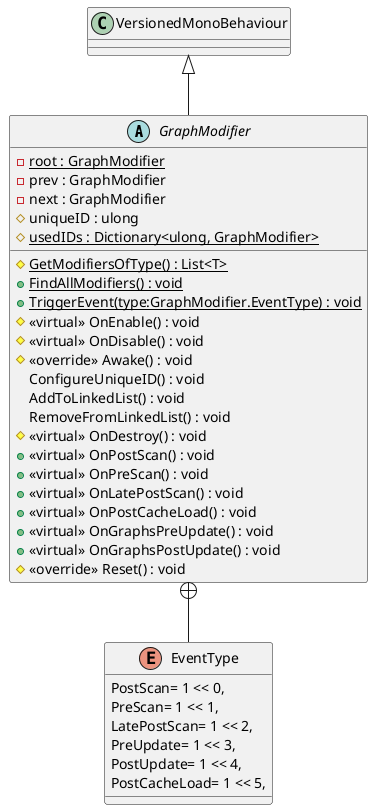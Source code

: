 @startuml
abstract class GraphModifier {
    - {static} root : GraphModifier
    - prev : GraphModifier
    - next : GraphModifier
    # uniqueID : ulong
    # {static} usedIDs : Dictionary<ulong, GraphModifier>
    # {static} GetModifiersOfType() : List<T>
    + {static} FindAllModifiers() : void
    + {static} TriggerEvent(type:GraphModifier.EventType) : void
    # <<virtual>> OnEnable() : void
    # <<virtual>> OnDisable() : void
    # <<override>> Awake() : void
    ConfigureUniqueID() : void
    AddToLinkedList() : void
    RemoveFromLinkedList() : void
    # <<virtual>> OnDestroy() : void
    + <<virtual>> OnPostScan() : void
    + <<virtual>> OnPreScan() : void
    + <<virtual>> OnLatePostScan() : void
    + <<virtual>> OnPostCacheLoad() : void
    + <<virtual>> OnGraphsPreUpdate() : void
    + <<virtual>> OnGraphsPostUpdate() : void
    # <<override>> Reset() : void
}
enum EventType {
    PostScan= 1 << 0,
    PreScan= 1 << 1,
    LatePostScan= 1 << 2,
    PreUpdate= 1 << 3,
    PostUpdate= 1 << 4,
    PostCacheLoad= 1 << 5,
}
VersionedMonoBehaviour <|-- GraphModifier
GraphModifier +-- EventType
@enduml
